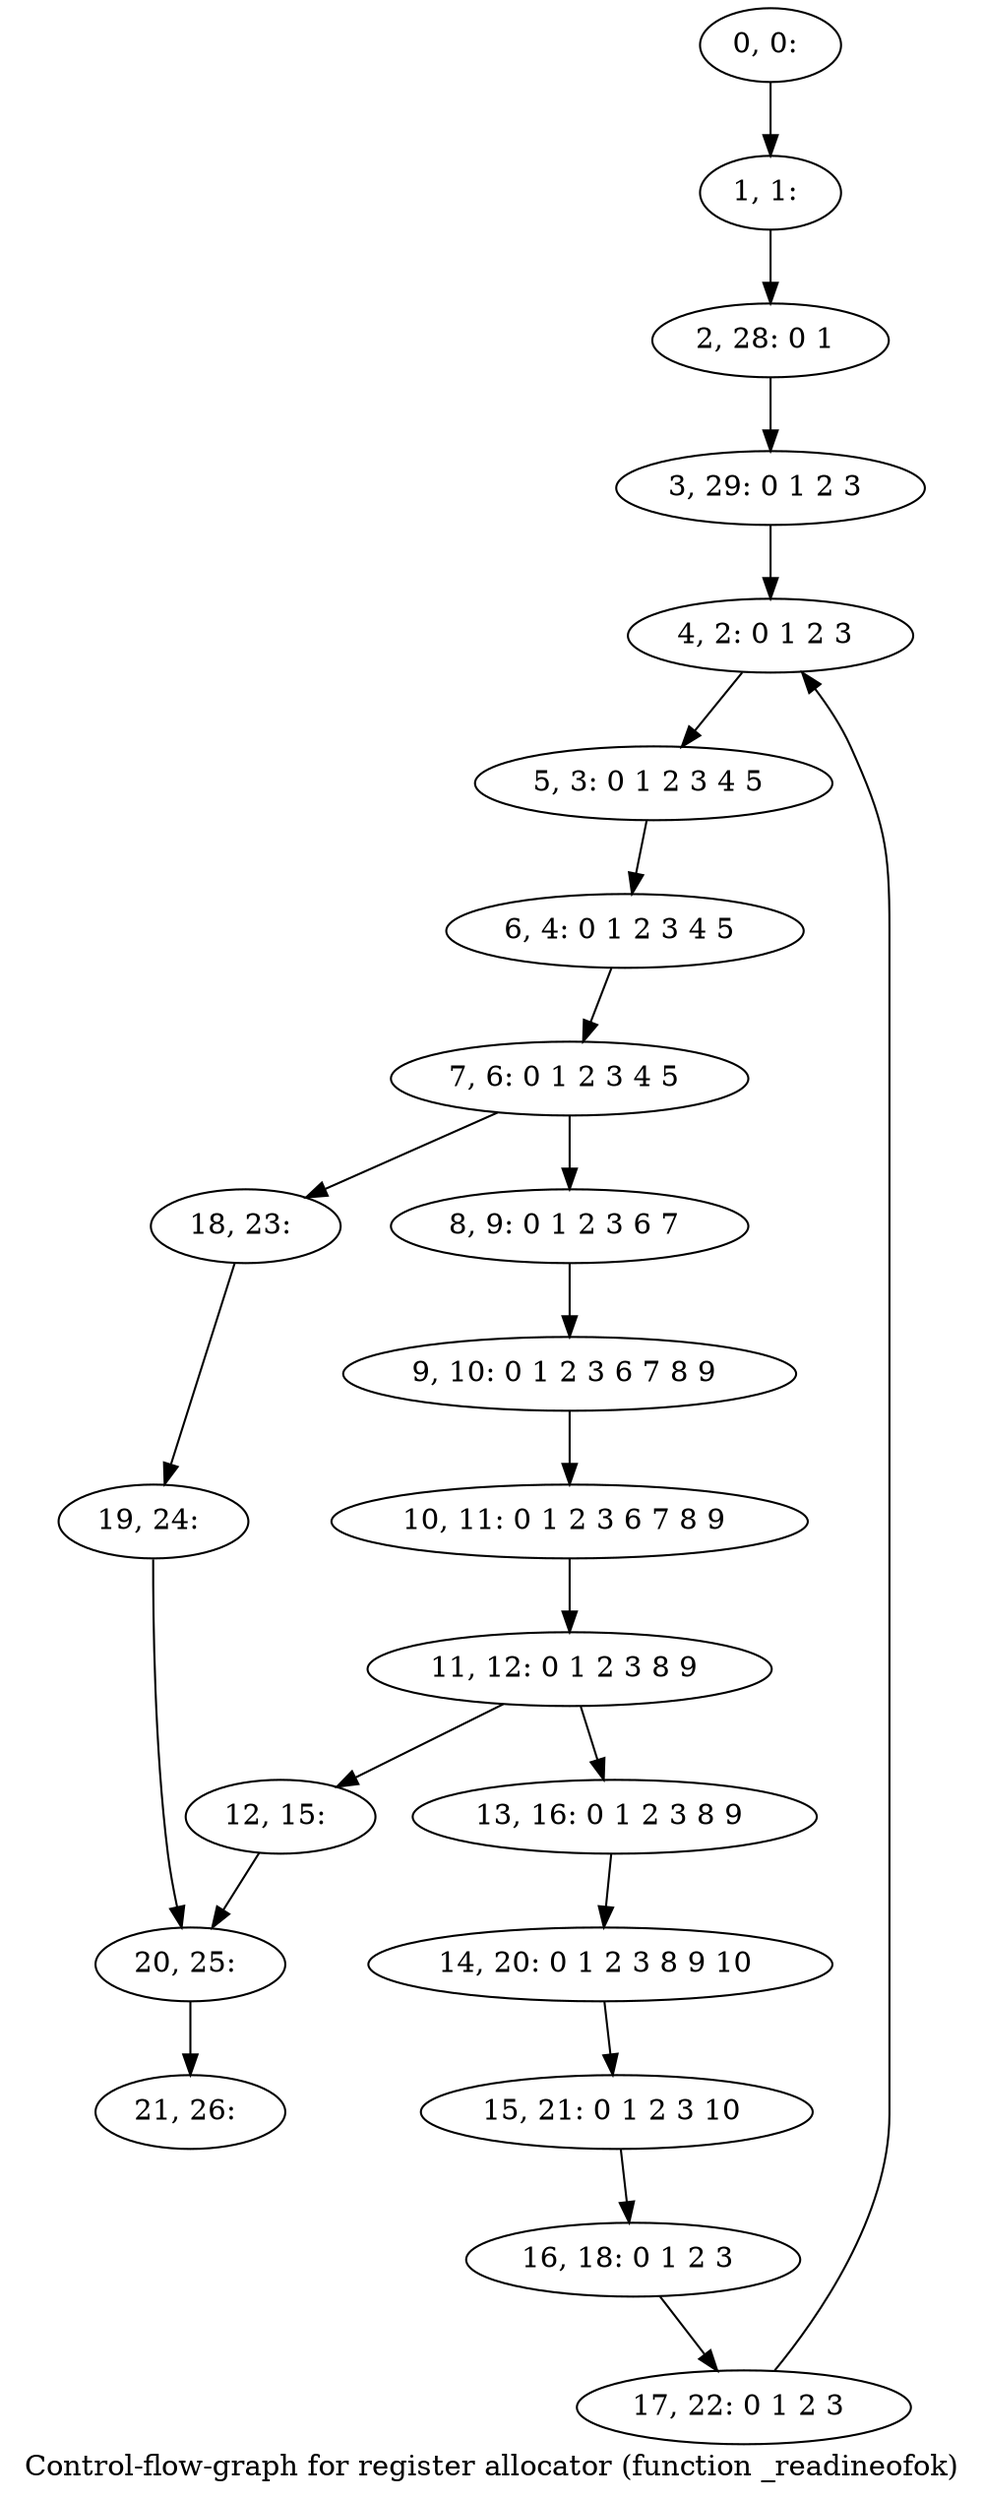 digraph G {
graph [label="Control-flow-graph for register allocator (function _readineofok)"]
0[label="0, 0: "];
1[label="1, 1: "];
2[label="2, 28: 0 1 "];
3[label="3, 29: 0 1 2 3 "];
4[label="4, 2: 0 1 2 3 "];
5[label="5, 3: 0 1 2 3 4 5 "];
6[label="6, 4: 0 1 2 3 4 5 "];
7[label="7, 6: 0 1 2 3 4 5 "];
8[label="8, 9: 0 1 2 3 6 7 "];
9[label="9, 10: 0 1 2 3 6 7 8 9 "];
10[label="10, 11: 0 1 2 3 6 7 8 9 "];
11[label="11, 12: 0 1 2 3 8 9 "];
12[label="12, 15: "];
13[label="13, 16: 0 1 2 3 8 9 "];
14[label="14, 20: 0 1 2 3 8 9 10 "];
15[label="15, 21: 0 1 2 3 10 "];
16[label="16, 18: 0 1 2 3 "];
17[label="17, 22: 0 1 2 3 "];
18[label="18, 23: "];
19[label="19, 24: "];
20[label="20, 25: "];
21[label="21, 26: "];
0->1 ;
1->2 ;
2->3 ;
3->4 ;
4->5 ;
5->6 ;
6->7 ;
7->8 ;
7->18 ;
8->9 ;
9->10 ;
10->11 ;
11->12 ;
11->13 ;
12->20 ;
13->14 ;
14->15 ;
15->16 ;
16->17 ;
17->4 ;
18->19 ;
19->20 ;
20->21 ;
}
